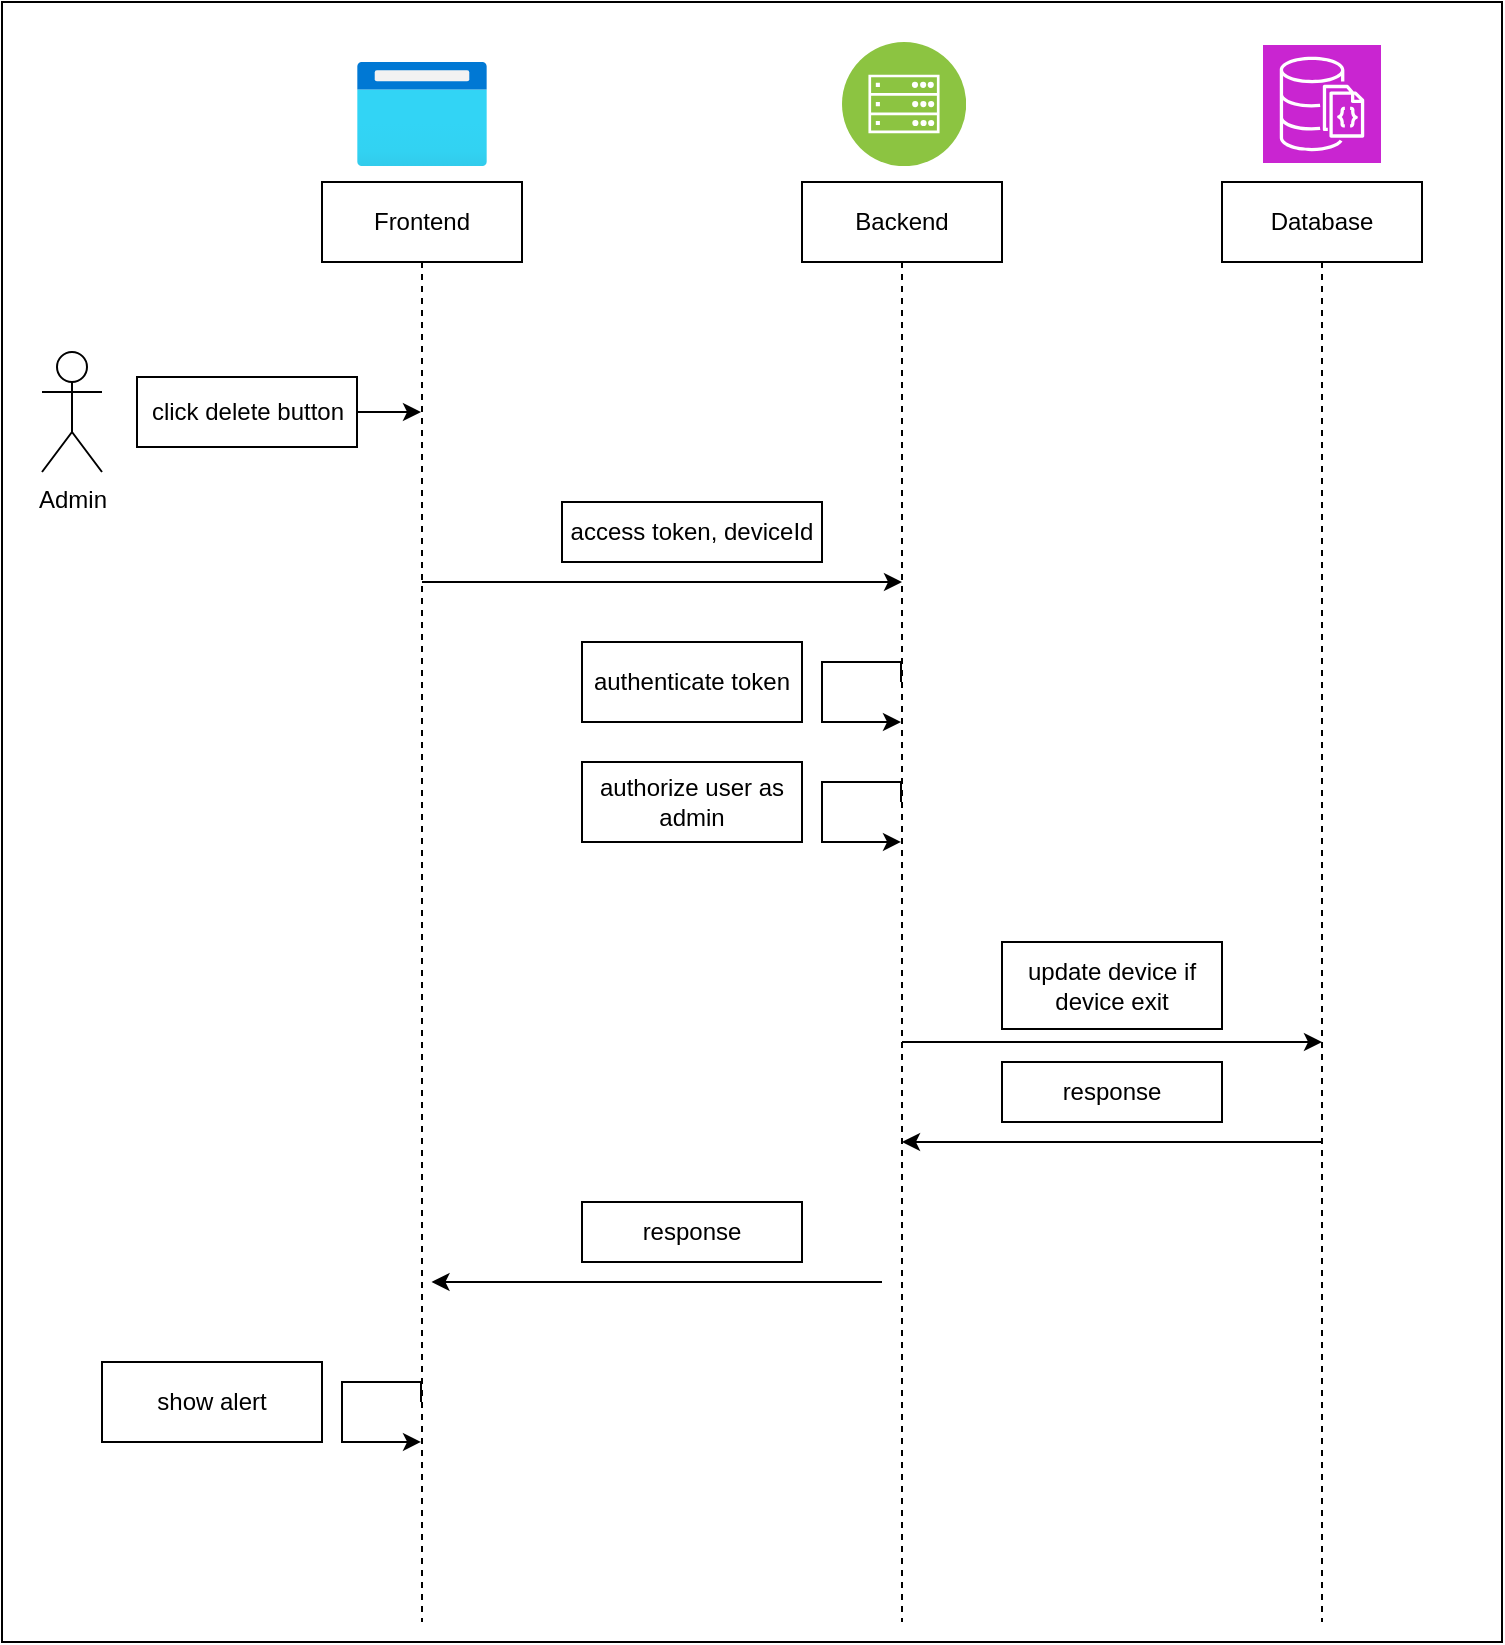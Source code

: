 <mxfile version="24.8.3">
  <diagram name="Page-1" id="TO6kB4z5MBMpsq3OqiZG">
    <mxGraphModel dx="1050" dy="557" grid="1" gridSize="10" guides="1" tooltips="1" connect="1" arrows="1" fold="1" page="1" pageScale="1" pageWidth="850" pageHeight="1100" math="0" shadow="0">
      <root>
        <mxCell id="0" />
        <mxCell id="1" parent="0" />
        <mxCell id="DxxqK-J1NwxKRJ_Hc7Qy-8" value="" style="rounded=0;whiteSpace=wrap;html=1;" vertex="1" parent="1">
          <mxGeometry x="210" y="20" width="750" height="820" as="geometry" />
        </mxCell>
        <mxCell id="ds1MS7w25QjL1ORueq1j-7" style="edgeStyle=orthogonalEdgeStyle;rounded=0;orthogonalLoop=1;jettySize=auto;html=1;curved=0;" parent="1" edge="1">
          <mxGeometry relative="1" as="geometry">
            <Array as="points">
              <mxPoint x="510.5" y="310" />
              <mxPoint x="510.5" y="310" />
            </Array>
            <mxPoint x="420" y="310" as="sourcePoint" />
            <mxPoint x="660" y="310" as="targetPoint" />
          </mxGeometry>
        </mxCell>
        <mxCell id="ds1MS7w25QjL1ORueq1j-1" value="Frontend" style="shape=umlLifeline;perimeter=lifelinePerimeter;whiteSpace=wrap;html=1;container=1;dropTarget=0;collapsible=0;recursiveResize=0;outlineConnect=0;portConstraint=eastwest;newEdgeStyle={&quot;curved&quot;:0,&quot;rounded&quot;:0};" parent="1" vertex="1">
          <mxGeometry x="370" y="110" width="100" height="720" as="geometry" />
        </mxCell>
        <mxCell id="ds1MS7w25QjL1ORueq1j-14" style="edgeStyle=orthogonalEdgeStyle;rounded=0;orthogonalLoop=1;jettySize=auto;html=1;curved=0;" parent="1" edge="1">
          <mxGeometry relative="1" as="geometry">
            <Array as="points">
              <mxPoint x="730.5" y="540" />
              <mxPoint x="730.5" y="540" />
            </Array>
            <mxPoint x="660" y="540" as="sourcePoint" />
            <mxPoint x="870" y="540" as="targetPoint" />
          </mxGeometry>
        </mxCell>
        <mxCell id="ds1MS7w25QjL1ORueq1j-2" value="Backend" style="shape=umlLifeline;perimeter=lifelinePerimeter;whiteSpace=wrap;html=1;container=1;dropTarget=0;collapsible=0;recursiveResize=0;outlineConnect=0;portConstraint=eastwest;newEdgeStyle={&quot;curved&quot;:0,&quot;rounded&quot;:0};" parent="1" vertex="1">
          <mxGeometry x="610" y="110" width="100" height="720" as="geometry" />
        </mxCell>
        <mxCell id="ds1MS7w25QjL1ORueq1j-3" value="Database" style="shape=umlLifeline;perimeter=lifelinePerimeter;whiteSpace=wrap;html=1;container=1;dropTarget=0;collapsible=0;recursiveResize=0;outlineConnect=0;portConstraint=eastwest;newEdgeStyle={&quot;curved&quot;:0,&quot;rounded&quot;:0};" parent="1" vertex="1">
          <mxGeometry x="820" y="110" width="100" height="720" as="geometry" />
        </mxCell>
        <mxCell id="ds1MS7w25QjL1ORueq1j-4" value="Admin" style="shape=umlActor;verticalLabelPosition=bottom;verticalAlign=top;html=1;" parent="1" vertex="1">
          <mxGeometry x="230" y="195" width="30" height="60" as="geometry" />
        </mxCell>
        <mxCell id="ds1MS7w25QjL1ORueq1j-6" style="rounded=0;orthogonalLoop=1;jettySize=auto;html=1;" parent="1" source="ds1MS7w25QjL1ORueq1j-8" target="ds1MS7w25QjL1ORueq1j-1" edge="1">
          <mxGeometry relative="1" as="geometry">
            <mxPoint x="320" y="225" as="sourcePoint" />
          </mxGeometry>
        </mxCell>
        <mxCell id="ds1MS7w25QjL1ORueq1j-11" style="edgeStyle=orthogonalEdgeStyle;rounded=0;orthogonalLoop=1;jettySize=auto;html=1;curved=0;" parent="1" edge="1">
          <mxGeometry relative="1" as="geometry">
            <mxPoint x="659.5" y="360" as="sourcePoint" />
            <mxPoint x="659.5" y="380" as="targetPoint" />
            <Array as="points">
              <mxPoint x="620" y="350" />
            </Array>
          </mxGeometry>
        </mxCell>
        <mxCell id="ds1MS7w25QjL1ORueq1j-13" value="authenticate token" style="html=1;whiteSpace=wrap;" parent="1" vertex="1">
          <mxGeometry x="500" y="340" width="110" height="40" as="geometry" />
        </mxCell>
        <mxCell id="ds1MS7w25QjL1ORueq1j-20" value="response" style="html=1;whiteSpace=wrap;" parent="1" vertex="1">
          <mxGeometry x="710" y="550" width="110" height="30" as="geometry" />
        </mxCell>
        <mxCell id="iVlFPtmmlEYchxga2JXQ-9" style="edgeStyle=orthogonalEdgeStyle;rounded=0;orthogonalLoop=1;jettySize=auto;html=1;curved=0;" parent="1" edge="1">
          <mxGeometry relative="1" as="geometry">
            <mxPoint x="870" y="590" as="sourcePoint" />
            <mxPoint x="660" y="590" as="targetPoint" />
            <Array as="points">
              <mxPoint x="830.5" y="590" />
              <mxPoint x="830.5" y="590" />
            </Array>
          </mxGeometry>
        </mxCell>
        <mxCell id="B1_j8ZbPT3PzYgEqwr39-2" value="" style="image;aspect=fixed;html=1;points=[];align=center;fontSize=12;image=img/lib/azure2/general/Browser.svg;" parent="1" vertex="1">
          <mxGeometry x="387.5" y="50" width="65" height="52" as="geometry" />
        </mxCell>
        <mxCell id="B1_j8ZbPT3PzYgEqwr39-3" value="" style="image;aspect=fixed;perimeter=ellipsePerimeter;html=1;align=center;shadow=0;dashed=0;fontColor=#4277BB;labelBackgroundColor=default;fontSize=12;spacingTop=3;image=img/lib/ibm/infrastructure/mobile_backend.svg;" parent="1" vertex="1">
          <mxGeometry x="630" y="40" width="62" height="62" as="geometry" />
        </mxCell>
        <mxCell id="B1_j8ZbPT3PzYgEqwr39-4" value="" style="sketch=0;points=[[0,0,0],[0.25,0,0],[0.5,0,0],[0.75,0,0],[1,0,0],[0,1,0],[0.25,1,0],[0.5,1,0],[0.75,1,0],[1,1,0],[0,0.25,0],[0,0.5,0],[0,0.75,0],[1,0.25,0],[1,0.5,0],[1,0.75,0]];outlineConnect=0;fontColor=#232F3E;fillColor=#C925D1;strokeColor=#ffffff;dashed=0;verticalLabelPosition=bottom;verticalAlign=top;align=center;html=1;fontSize=12;fontStyle=0;aspect=fixed;shape=mxgraph.aws4.resourceIcon;resIcon=mxgraph.aws4.documentdb_with_mongodb_compatibility;" parent="1" vertex="1">
          <mxGeometry x="840.5" y="41.5" width="59" height="59" as="geometry" />
        </mxCell>
        <mxCell id="ds1MS7w25QjL1ORueq1j-8" value="click delete button" style="html=1;whiteSpace=wrap;" parent="1" vertex="1">
          <mxGeometry x="277.5" y="207.5" width="110" height="35" as="geometry" />
        </mxCell>
        <mxCell id="CODazpXLHY-GL3RTQAhL-3" value="access token, deviceId" style="html=1;whiteSpace=wrap;" parent="1" vertex="1">
          <mxGeometry x="490" y="270" width="130" height="30" as="geometry" />
        </mxCell>
        <mxCell id="CODazpXLHY-GL3RTQAhL-22" value="" style="endArrow=classic;html=1;rounded=0;" parent="1" edge="1">
          <mxGeometry width="50" height="50" relative="1" as="geometry">
            <mxPoint x="650" y="660" as="sourcePoint" />
            <mxPoint x="424.75" y="660" as="targetPoint" />
          </mxGeometry>
        </mxCell>
        <mxCell id="CODazpXLHY-GL3RTQAhL-23" value="response" style="html=1;whiteSpace=wrap;" parent="1" vertex="1">
          <mxGeometry x="500" y="620" width="110" height="30" as="geometry" />
        </mxCell>
        <mxCell id="hvCD2QtILBZ2bcFVSlkV-1" style="edgeStyle=orthogonalEdgeStyle;rounded=0;orthogonalLoop=1;jettySize=auto;html=1;curved=0;" parent="1" edge="1">
          <mxGeometry relative="1" as="geometry">
            <mxPoint x="659.5" y="419.95" as="sourcePoint" />
            <mxPoint x="659.5" y="439.95" as="targetPoint" />
            <Array as="points">
              <mxPoint x="620" y="409.95" />
            </Array>
          </mxGeometry>
        </mxCell>
        <mxCell id="hvCD2QtILBZ2bcFVSlkV-2" value="authorize user as admin" style="html=1;whiteSpace=wrap;" parent="1" vertex="1">
          <mxGeometry x="500" y="400" width="110" height="40" as="geometry" />
        </mxCell>
        <mxCell id="hvCD2QtILBZ2bcFVSlkV-4" value="update device if device exit" style="html=1;whiteSpace=wrap;" parent="1" vertex="1">
          <mxGeometry x="710" y="490" width="110" height="43.5" as="geometry" />
        </mxCell>
        <mxCell id="DxxqK-J1NwxKRJ_Hc7Qy-6" style="edgeStyle=orthogonalEdgeStyle;rounded=0;orthogonalLoop=1;jettySize=auto;html=1;curved=0;" edge="1" parent="1">
          <mxGeometry relative="1" as="geometry">
            <mxPoint x="419.5" y="719.95" as="sourcePoint" />
            <mxPoint x="419.5" y="739.95" as="targetPoint" />
            <Array as="points">
              <mxPoint x="380" y="709.95" />
            </Array>
          </mxGeometry>
        </mxCell>
        <mxCell id="DxxqK-J1NwxKRJ_Hc7Qy-7" value="show alert" style="html=1;whiteSpace=wrap;" vertex="1" parent="1">
          <mxGeometry x="260" y="700" width="110" height="40" as="geometry" />
        </mxCell>
      </root>
    </mxGraphModel>
  </diagram>
</mxfile>

